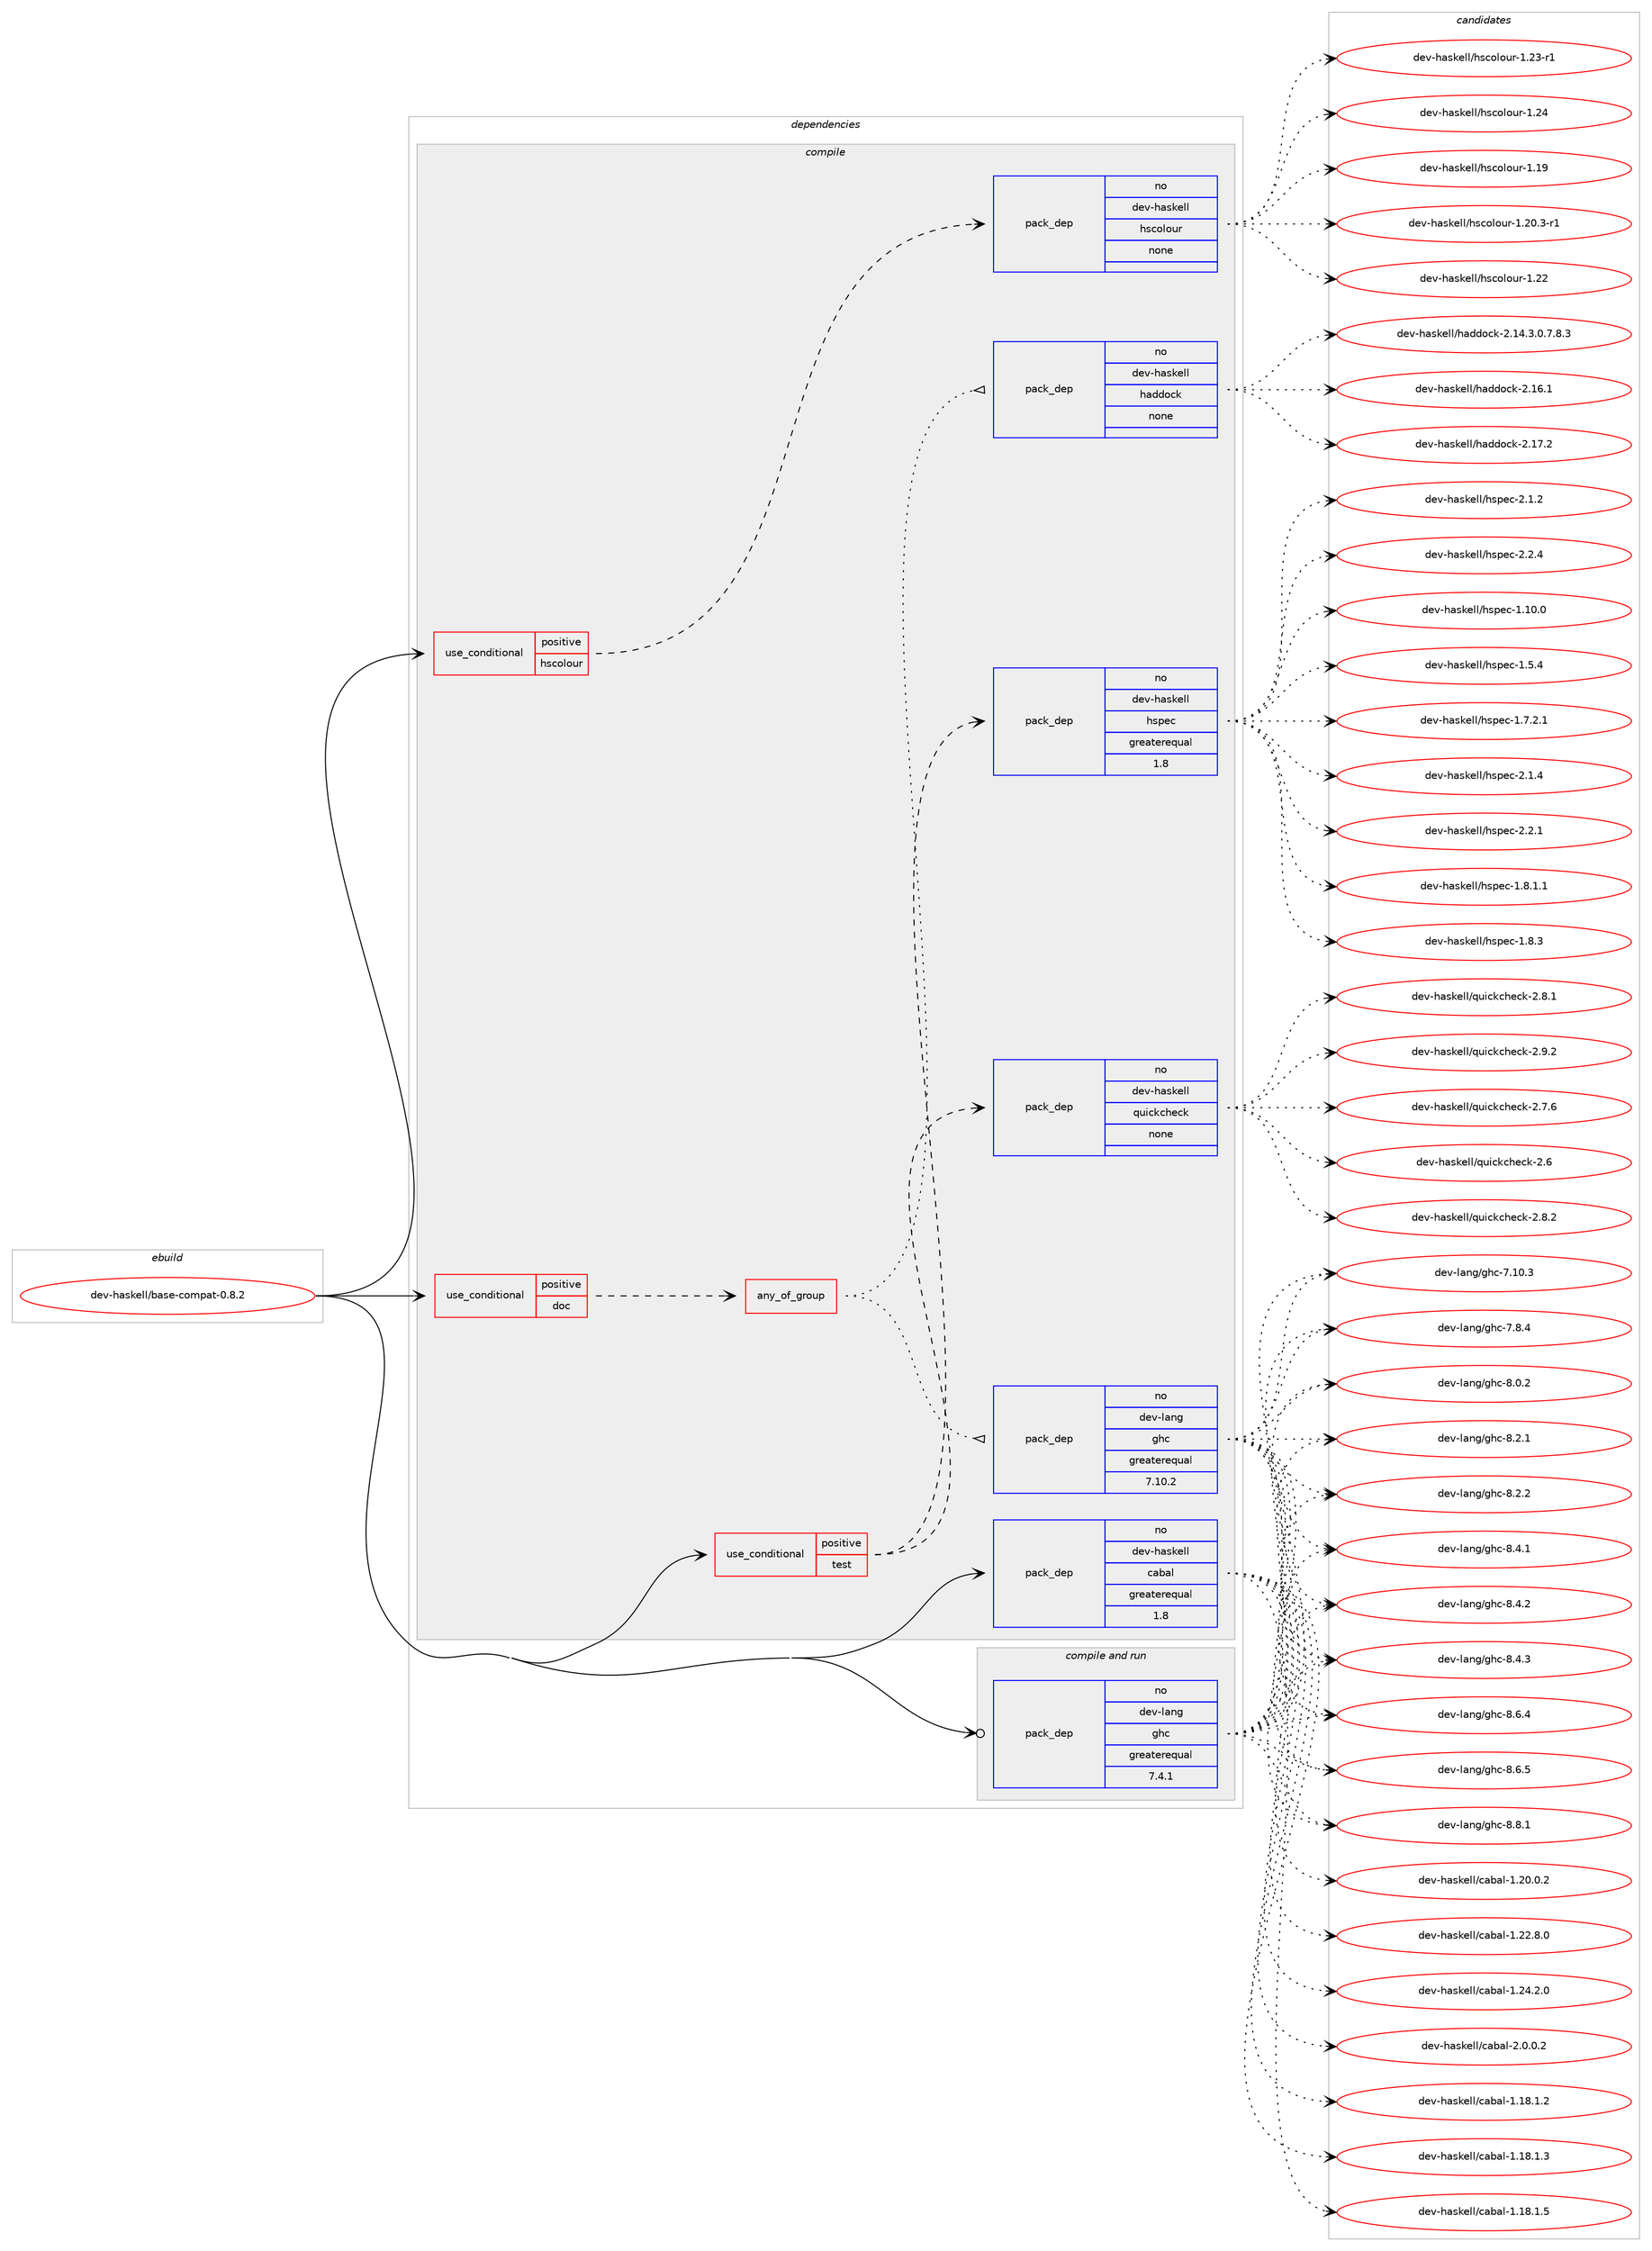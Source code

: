 digraph prolog {

# *************
# Graph options
# *************

newrank=true;
concentrate=true;
compound=true;
graph [rankdir=LR,fontname=Helvetica,fontsize=10,ranksep=1.5];#, ranksep=2.5, nodesep=0.2];
edge  [arrowhead=vee];
node  [fontname=Helvetica,fontsize=10];

# **********
# The ebuild
# **********

subgraph cluster_leftcol {
color=gray;
rank=same;
label=<<i>ebuild</i>>;
id [label="dev-haskell/base-compat-0.8.2", color=red, width=4, href="../dev-haskell/base-compat-0.8.2.svg"];
}

# ****************
# The dependencies
# ****************

subgraph cluster_midcol {
color=gray;
label=<<i>dependencies</i>>;
subgraph cluster_compile {
fillcolor="#eeeeee";
style=filled;
label=<<i>compile</i>>;
subgraph cond124828 {
dependency526959 [label=<<TABLE BORDER="0" CELLBORDER="1" CELLSPACING="0" CELLPADDING="4"><TR><TD ROWSPAN="3" CELLPADDING="10">use_conditional</TD></TR><TR><TD>positive</TD></TR><TR><TD>doc</TD></TR></TABLE>>, shape=none, color=red];
subgraph any9512 {
dependency526960 [label=<<TABLE BORDER="0" CELLBORDER="1" CELLSPACING="0" CELLPADDING="4"><TR><TD CELLPADDING="10">any_of_group</TD></TR></TABLE>>, shape=none, color=red];subgraph pack392262 {
dependency526961 [label=<<TABLE BORDER="0" CELLBORDER="1" CELLSPACING="0" CELLPADDING="4" WIDTH="220"><TR><TD ROWSPAN="6" CELLPADDING="30">pack_dep</TD></TR><TR><TD WIDTH="110">no</TD></TR><TR><TD>dev-haskell</TD></TR><TR><TD>haddock</TD></TR><TR><TD>none</TD></TR><TR><TD></TD></TR></TABLE>>, shape=none, color=blue];
}
dependency526960:e -> dependency526961:w [weight=20,style="dotted",arrowhead="oinv"];
subgraph pack392263 {
dependency526962 [label=<<TABLE BORDER="0" CELLBORDER="1" CELLSPACING="0" CELLPADDING="4" WIDTH="220"><TR><TD ROWSPAN="6" CELLPADDING="30">pack_dep</TD></TR><TR><TD WIDTH="110">no</TD></TR><TR><TD>dev-lang</TD></TR><TR><TD>ghc</TD></TR><TR><TD>greaterequal</TD></TR><TR><TD>7.10.2</TD></TR></TABLE>>, shape=none, color=blue];
}
dependency526960:e -> dependency526962:w [weight=20,style="dotted",arrowhead="oinv"];
}
dependency526959:e -> dependency526960:w [weight=20,style="dashed",arrowhead="vee"];
}
id:e -> dependency526959:w [weight=20,style="solid",arrowhead="vee"];
subgraph cond124829 {
dependency526963 [label=<<TABLE BORDER="0" CELLBORDER="1" CELLSPACING="0" CELLPADDING="4"><TR><TD ROWSPAN="3" CELLPADDING="10">use_conditional</TD></TR><TR><TD>positive</TD></TR><TR><TD>hscolour</TD></TR></TABLE>>, shape=none, color=red];
subgraph pack392264 {
dependency526964 [label=<<TABLE BORDER="0" CELLBORDER="1" CELLSPACING="0" CELLPADDING="4" WIDTH="220"><TR><TD ROWSPAN="6" CELLPADDING="30">pack_dep</TD></TR><TR><TD WIDTH="110">no</TD></TR><TR><TD>dev-haskell</TD></TR><TR><TD>hscolour</TD></TR><TR><TD>none</TD></TR><TR><TD></TD></TR></TABLE>>, shape=none, color=blue];
}
dependency526963:e -> dependency526964:w [weight=20,style="dashed",arrowhead="vee"];
}
id:e -> dependency526963:w [weight=20,style="solid",arrowhead="vee"];
subgraph cond124830 {
dependency526965 [label=<<TABLE BORDER="0" CELLBORDER="1" CELLSPACING="0" CELLPADDING="4"><TR><TD ROWSPAN="3" CELLPADDING="10">use_conditional</TD></TR><TR><TD>positive</TD></TR><TR><TD>test</TD></TR></TABLE>>, shape=none, color=red];
subgraph pack392265 {
dependency526966 [label=<<TABLE BORDER="0" CELLBORDER="1" CELLSPACING="0" CELLPADDING="4" WIDTH="220"><TR><TD ROWSPAN="6" CELLPADDING="30">pack_dep</TD></TR><TR><TD WIDTH="110">no</TD></TR><TR><TD>dev-haskell</TD></TR><TR><TD>hspec</TD></TR><TR><TD>greaterequal</TD></TR><TR><TD>1.8</TD></TR></TABLE>>, shape=none, color=blue];
}
dependency526965:e -> dependency526966:w [weight=20,style="dashed",arrowhead="vee"];
subgraph pack392266 {
dependency526967 [label=<<TABLE BORDER="0" CELLBORDER="1" CELLSPACING="0" CELLPADDING="4" WIDTH="220"><TR><TD ROWSPAN="6" CELLPADDING="30">pack_dep</TD></TR><TR><TD WIDTH="110">no</TD></TR><TR><TD>dev-haskell</TD></TR><TR><TD>quickcheck</TD></TR><TR><TD>none</TD></TR><TR><TD></TD></TR></TABLE>>, shape=none, color=blue];
}
dependency526965:e -> dependency526967:w [weight=20,style="dashed",arrowhead="vee"];
}
id:e -> dependency526965:w [weight=20,style="solid",arrowhead="vee"];
subgraph pack392267 {
dependency526968 [label=<<TABLE BORDER="0" CELLBORDER="1" CELLSPACING="0" CELLPADDING="4" WIDTH="220"><TR><TD ROWSPAN="6" CELLPADDING="30">pack_dep</TD></TR><TR><TD WIDTH="110">no</TD></TR><TR><TD>dev-haskell</TD></TR><TR><TD>cabal</TD></TR><TR><TD>greaterequal</TD></TR><TR><TD>1.8</TD></TR></TABLE>>, shape=none, color=blue];
}
id:e -> dependency526968:w [weight=20,style="solid",arrowhead="vee"];
}
subgraph cluster_compileandrun {
fillcolor="#eeeeee";
style=filled;
label=<<i>compile and run</i>>;
subgraph pack392268 {
dependency526969 [label=<<TABLE BORDER="0" CELLBORDER="1" CELLSPACING="0" CELLPADDING="4" WIDTH="220"><TR><TD ROWSPAN="6" CELLPADDING="30">pack_dep</TD></TR><TR><TD WIDTH="110">no</TD></TR><TR><TD>dev-lang</TD></TR><TR><TD>ghc</TD></TR><TR><TD>greaterequal</TD></TR><TR><TD>7.4.1</TD></TR></TABLE>>, shape=none, color=blue];
}
id:e -> dependency526969:w [weight=20,style="solid",arrowhead="odotvee"];
}
subgraph cluster_run {
fillcolor="#eeeeee";
style=filled;
label=<<i>run</i>>;
}
}

# **************
# The candidates
# **************

subgraph cluster_choices {
rank=same;
color=gray;
label=<<i>candidates</i>>;

subgraph choice392262 {
color=black;
nodesep=1;
choice1001011184510497115107101108108471049710010011199107455046495246514648465546564651 [label="dev-haskell/haddock-2.14.3.0.7.8.3", color=red, width=4,href="../dev-haskell/haddock-2.14.3.0.7.8.3.svg"];
choice100101118451049711510710110810847104971001001119910745504649544649 [label="dev-haskell/haddock-2.16.1", color=red, width=4,href="../dev-haskell/haddock-2.16.1.svg"];
choice100101118451049711510710110810847104971001001119910745504649554650 [label="dev-haskell/haddock-2.17.2", color=red, width=4,href="../dev-haskell/haddock-2.17.2.svg"];
dependency526961:e -> choice1001011184510497115107101108108471049710010011199107455046495246514648465546564651:w [style=dotted,weight="100"];
dependency526961:e -> choice100101118451049711510710110810847104971001001119910745504649544649:w [style=dotted,weight="100"];
dependency526961:e -> choice100101118451049711510710110810847104971001001119910745504649554650:w [style=dotted,weight="100"];
}
subgraph choice392263 {
color=black;
nodesep=1;
choice1001011184510897110103471031049945554649484651 [label="dev-lang/ghc-7.10.3", color=red, width=4,href="../dev-lang/ghc-7.10.3.svg"];
choice10010111845108971101034710310499455546564652 [label="dev-lang/ghc-7.8.4", color=red, width=4,href="../dev-lang/ghc-7.8.4.svg"];
choice10010111845108971101034710310499455646484650 [label="dev-lang/ghc-8.0.2", color=red, width=4,href="../dev-lang/ghc-8.0.2.svg"];
choice10010111845108971101034710310499455646504649 [label="dev-lang/ghc-8.2.1", color=red, width=4,href="../dev-lang/ghc-8.2.1.svg"];
choice10010111845108971101034710310499455646504650 [label="dev-lang/ghc-8.2.2", color=red, width=4,href="../dev-lang/ghc-8.2.2.svg"];
choice10010111845108971101034710310499455646524649 [label="dev-lang/ghc-8.4.1", color=red, width=4,href="../dev-lang/ghc-8.4.1.svg"];
choice10010111845108971101034710310499455646524650 [label="dev-lang/ghc-8.4.2", color=red, width=4,href="../dev-lang/ghc-8.4.2.svg"];
choice10010111845108971101034710310499455646524651 [label="dev-lang/ghc-8.4.3", color=red, width=4,href="../dev-lang/ghc-8.4.3.svg"];
choice10010111845108971101034710310499455646544652 [label="dev-lang/ghc-8.6.4", color=red, width=4,href="../dev-lang/ghc-8.6.4.svg"];
choice10010111845108971101034710310499455646544653 [label="dev-lang/ghc-8.6.5", color=red, width=4,href="../dev-lang/ghc-8.6.5.svg"];
choice10010111845108971101034710310499455646564649 [label="dev-lang/ghc-8.8.1", color=red, width=4,href="../dev-lang/ghc-8.8.1.svg"];
dependency526962:e -> choice1001011184510897110103471031049945554649484651:w [style=dotted,weight="100"];
dependency526962:e -> choice10010111845108971101034710310499455546564652:w [style=dotted,weight="100"];
dependency526962:e -> choice10010111845108971101034710310499455646484650:w [style=dotted,weight="100"];
dependency526962:e -> choice10010111845108971101034710310499455646504649:w [style=dotted,weight="100"];
dependency526962:e -> choice10010111845108971101034710310499455646504650:w [style=dotted,weight="100"];
dependency526962:e -> choice10010111845108971101034710310499455646524649:w [style=dotted,weight="100"];
dependency526962:e -> choice10010111845108971101034710310499455646524650:w [style=dotted,weight="100"];
dependency526962:e -> choice10010111845108971101034710310499455646524651:w [style=dotted,weight="100"];
dependency526962:e -> choice10010111845108971101034710310499455646544652:w [style=dotted,weight="100"];
dependency526962:e -> choice10010111845108971101034710310499455646544653:w [style=dotted,weight="100"];
dependency526962:e -> choice10010111845108971101034710310499455646564649:w [style=dotted,weight="100"];
}
subgraph choice392264 {
color=black;
nodesep=1;
choice100101118451049711510710110810847104115991111081111171144549464957 [label="dev-haskell/hscolour-1.19", color=red, width=4,href="../dev-haskell/hscolour-1.19.svg"];
choice10010111845104971151071011081084710411599111108111117114454946504846514511449 [label="dev-haskell/hscolour-1.20.3-r1", color=red, width=4,href="../dev-haskell/hscolour-1.20.3-r1.svg"];
choice100101118451049711510710110810847104115991111081111171144549465050 [label="dev-haskell/hscolour-1.22", color=red, width=4,href="../dev-haskell/hscolour-1.22.svg"];
choice1001011184510497115107101108108471041159911110811111711445494650514511449 [label="dev-haskell/hscolour-1.23-r1", color=red, width=4,href="../dev-haskell/hscolour-1.23-r1.svg"];
choice100101118451049711510710110810847104115991111081111171144549465052 [label="dev-haskell/hscolour-1.24", color=red, width=4,href="../dev-haskell/hscolour-1.24.svg"];
dependency526964:e -> choice100101118451049711510710110810847104115991111081111171144549464957:w [style=dotted,weight="100"];
dependency526964:e -> choice10010111845104971151071011081084710411599111108111117114454946504846514511449:w [style=dotted,weight="100"];
dependency526964:e -> choice100101118451049711510710110810847104115991111081111171144549465050:w [style=dotted,weight="100"];
dependency526964:e -> choice1001011184510497115107101108108471041159911110811111711445494650514511449:w [style=dotted,weight="100"];
dependency526964:e -> choice100101118451049711510710110810847104115991111081111171144549465052:w [style=dotted,weight="100"];
}
subgraph choice392265 {
color=black;
nodesep=1;
choice1001011184510497115107101108108471041151121019945494649484648 [label="dev-haskell/hspec-1.10.0", color=red, width=4,href="../dev-haskell/hspec-1.10.0.svg"];
choice10010111845104971151071011081084710411511210199454946534652 [label="dev-haskell/hspec-1.5.4", color=red, width=4,href="../dev-haskell/hspec-1.5.4.svg"];
choice100101118451049711510710110810847104115112101994549465546504649 [label="dev-haskell/hspec-1.7.2.1", color=red, width=4,href="../dev-haskell/hspec-1.7.2.1.svg"];
choice100101118451049711510710110810847104115112101994549465646494649 [label="dev-haskell/hspec-1.8.1.1", color=red, width=4,href="../dev-haskell/hspec-1.8.1.1.svg"];
choice10010111845104971151071011081084710411511210199454946564651 [label="dev-haskell/hspec-1.8.3", color=red, width=4,href="../dev-haskell/hspec-1.8.3.svg"];
choice10010111845104971151071011081084710411511210199455046494650 [label="dev-haskell/hspec-2.1.2", color=red, width=4,href="../dev-haskell/hspec-2.1.2.svg"];
choice10010111845104971151071011081084710411511210199455046494652 [label="dev-haskell/hspec-2.1.4", color=red, width=4,href="../dev-haskell/hspec-2.1.4.svg"];
choice10010111845104971151071011081084710411511210199455046504649 [label="dev-haskell/hspec-2.2.1", color=red, width=4,href="../dev-haskell/hspec-2.2.1.svg"];
choice10010111845104971151071011081084710411511210199455046504652 [label="dev-haskell/hspec-2.2.4", color=red, width=4,href="../dev-haskell/hspec-2.2.4.svg"];
dependency526966:e -> choice1001011184510497115107101108108471041151121019945494649484648:w [style=dotted,weight="100"];
dependency526966:e -> choice10010111845104971151071011081084710411511210199454946534652:w [style=dotted,weight="100"];
dependency526966:e -> choice100101118451049711510710110810847104115112101994549465546504649:w [style=dotted,weight="100"];
dependency526966:e -> choice100101118451049711510710110810847104115112101994549465646494649:w [style=dotted,weight="100"];
dependency526966:e -> choice10010111845104971151071011081084710411511210199454946564651:w [style=dotted,weight="100"];
dependency526966:e -> choice10010111845104971151071011081084710411511210199455046494650:w [style=dotted,weight="100"];
dependency526966:e -> choice10010111845104971151071011081084710411511210199455046494652:w [style=dotted,weight="100"];
dependency526966:e -> choice10010111845104971151071011081084710411511210199455046504649:w [style=dotted,weight="100"];
dependency526966:e -> choice10010111845104971151071011081084710411511210199455046504652:w [style=dotted,weight="100"];
}
subgraph choice392266 {
color=black;
nodesep=1;
choice10010111845104971151071011081084711311710599107991041019910745504654 [label="dev-haskell/quickcheck-2.6", color=red, width=4,href="../dev-haskell/quickcheck-2.6.svg"];
choice100101118451049711510710110810847113117105991079910410199107455046554654 [label="dev-haskell/quickcheck-2.7.6", color=red, width=4,href="../dev-haskell/quickcheck-2.7.6.svg"];
choice100101118451049711510710110810847113117105991079910410199107455046564649 [label="dev-haskell/quickcheck-2.8.1", color=red, width=4,href="../dev-haskell/quickcheck-2.8.1.svg"];
choice100101118451049711510710110810847113117105991079910410199107455046564650 [label="dev-haskell/quickcheck-2.8.2", color=red, width=4,href="../dev-haskell/quickcheck-2.8.2.svg"];
choice100101118451049711510710110810847113117105991079910410199107455046574650 [label="dev-haskell/quickcheck-2.9.2", color=red, width=4,href="../dev-haskell/quickcheck-2.9.2.svg"];
dependency526967:e -> choice10010111845104971151071011081084711311710599107991041019910745504654:w [style=dotted,weight="100"];
dependency526967:e -> choice100101118451049711510710110810847113117105991079910410199107455046554654:w [style=dotted,weight="100"];
dependency526967:e -> choice100101118451049711510710110810847113117105991079910410199107455046564649:w [style=dotted,weight="100"];
dependency526967:e -> choice100101118451049711510710110810847113117105991079910410199107455046564650:w [style=dotted,weight="100"];
dependency526967:e -> choice100101118451049711510710110810847113117105991079910410199107455046574650:w [style=dotted,weight="100"];
}
subgraph choice392267 {
color=black;
nodesep=1;
choice10010111845104971151071011081084799979897108454946495646494650 [label="dev-haskell/cabal-1.18.1.2", color=red, width=4,href="../dev-haskell/cabal-1.18.1.2.svg"];
choice10010111845104971151071011081084799979897108454946495646494651 [label="dev-haskell/cabal-1.18.1.3", color=red, width=4,href="../dev-haskell/cabal-1.18.1.3.svg"];
choice10010111845104971151071011081084799979897108454946495646494653 [label="dev-haskell/cabal-1.18.1.5", color=red, width=4,href="../dev-haskell/cabal-1.18.1.5.svg"];
choice10010111845104971151071011081084799979897108454946504846484650 [label="dev-haskell/cabal-1.20.0.2", color=red, width=4,href="../dev-haskell/cabal-1.20.0.2.svg"];
choice10010111845104971151071011081084799979897108454946505046564648 [label="dev-haskell/cabal-1.22.8.0", color=red, width=4,href="../dev-haskell/cabal-1.22.8.0.svg"];
choice10010111845104971151071011081084799979897108454946505246504648 [label="dev-haskell/cabal-1.24.2.0", color=red, width=4,href="../dev-haskell/cabal-1.24.2.0.svg"];
choice100101118451049711510710110810847999798971084550464846484650 [label="dev-haskell/cabal-2.0.0.2", color=red, width=4,href="../dev-haskell/cabal-2.0.0.2.svg"];
dependency526968:e -> choice10010111845104971151071011081084799979897108454946495646494650:w [style=dotted,weight="100"];
dependency526968:e -> choice10010111845104971151071011081084799979897108454946495646494651:w [style=dotted,weight="100"];
dependency526968:e -> choice10010111845104971151071011081084799979897108454946495646494653:w [style=dotted,weight="100"];
dependency526968:e -> choice10010111845104971151071011081084799979897108454946504846484650:w [style=dotted,weight="100"];
dependency526968:e -> choice10010111845104971151071011081084799979897108454946505046564648:w [style=dotted,weight="100"];
dependency526968:e -> choice10010111845104971151071011081084799979897108454946505246504648:w [style=dotted,weight="100"];
dependency526968:e -> choice100101118451049711510710110810847999798971084550464846484650:w [style=dotted,weight="100"];
}
subgraph choice392268 {
color=black;
nodesep=1;
choice1001011184510897110103471031049945554649484651 [label="dev-lang/ghc-7.10.3", color=red, width=4,href="../dev-lang/ghc-7.10.3.svg"];
choice10010111845108971101034710310499455546564652 [label="dev-lang/ghc-7.8.4", color=red, width=4,href="../dev-lang/ghc-7.8.4.svg"];
choice10010111845108971101034710310499455646484650 [label="dev-lang/ghc-8.0.2", color=red, width=4,href="../dev-lang/ghc-8.0.2.svg"];
choice10010111845108971101034710310499455646504649 [label="dev-lang/ghc-8.2.1", color=red, width=4,href="../dev-lang/ghc-8.2.1.svg"];
choice10010111845108971101034710310499455646504650 [label="dev-lang/ghc-8.2.2", color=red, width=4,href="../dev-lang/ghc-8.2.2.svg"];
choice10010111845108971101034710310499455646524649 [label="dev-lang/ghc-8.4.1", color=red, width=4,href="../dev-lang/ghc-8.4.1.svg"];
choice10010111845108971101034710310499455646524650 [label="dev-lang/ghc-8.4.2", color=red, width=4,href="../dev-lang/ghc-8.4.2.svg"];
choice10010111845108971101034710310499455646524651 [label="dev-lang/ghc-8.4.3", color=red, width=4,href="../dev-lang/ghc-8.4.3.svg"];
choice10010111845108971101034710310499455646544652 [label="dev-lang/ghc-8.6.4", color=red, width=4,href="../dev-lang/ghc-8.6.4.svg"];
choice10010111845108971101034710310499455646544653 [label="dev-lang/ghc-8.6.5", color=red, width=4,href="../dev-lang/ghc-8.6.5.svg"];
choice10010111845108971101034710310499455646564649 [label="dev-lang/ghc-8.8.1", color=red, width=4,href="../dev-lang/ghc-8.8.1.svg"];
dependency526969:e -> choice1001011184510897110103471031049945554649484651:w [style=dotted,weight="100"];
dependency526969:e -> choice10010111845108971101034710310499455546564652:w [style=dotted,weight="100"];
dependency526969:e -> choice10010111845108971101034710310499455646484650:w [style=dotted,weight="100"];
dependency526969:e -> choice10010111845108971101034710310499455646504649:w [style=dotted,weight="100"];
dependency526969:e -> choice10010111845108971101034710310499455646504650:w [style=dotted,weight="100"];
dependency526969:e -> choice10010111845108971101034710310499455646524649:w [style=dotted,weight="100"];
dependency526969:e -> choice10010111845108971101034710310499455646524650:w [style=dotted,weight="100"];
dependency526969:e -> choice10010111845108971101034710310499455646524651:w [style=dotted,weight="100"];
dependency526969:e -> choice10010111845108971101034710310499455646544652:w [style=dotted,weight="100"];
dependency526969:e -> choice10010111845108971101034710310499455646544653:w [style=dotted,weight="100"];
dependency526969:e -> choice10010111845108971101034710310499455646564649:w [style=dotted,weight="100"];
}
}

}
